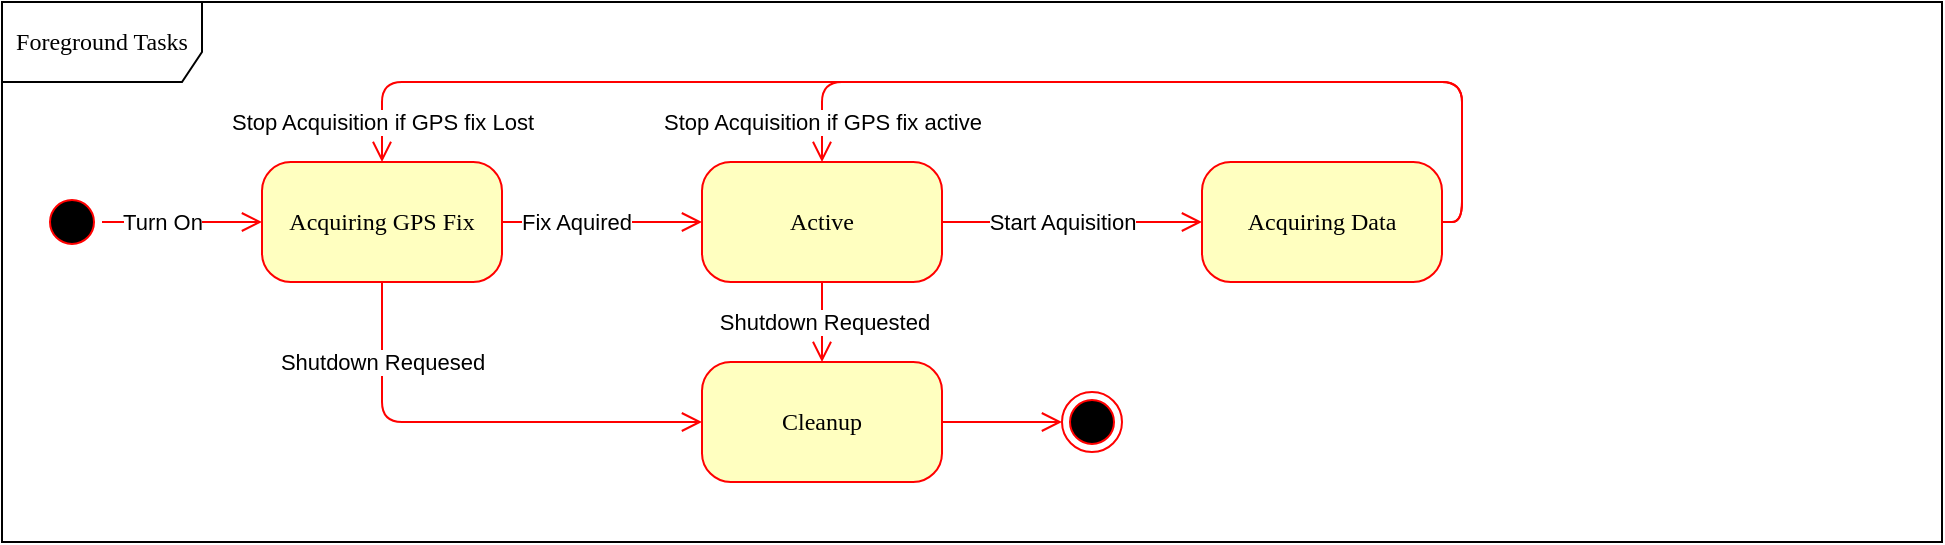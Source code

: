 <mxfile version="17.2.3" type="github">
  <diagram name="Page-1" id="58cdce13-f638-feb5-8d6f-7d28b1aa9fa0">
    <mxGraphModel dx="1422" dy="872" grid="1" gridSize="10" guides="1" tooltips="1" connect="1" arrows="1" fold="1" page="1" pageScale="1" pageWidth="1100" pageHeight="850" background="none" math="0" shadow="0">
      <root>
        <mxCell id="0" />
        <mxCell id="1" parent="0" />
        <mxCell id="E-dEQivBG-XzeHHKCT47-10" value="Foreground Tasks" style="shape=umlFrame;whiteSpace=wrap;html=1;rounded=1;shadow=0;comic=0;labelBackgroundColor=none;strokeWidth=1;fontFamily=Verdana;fontSize=12;align=center;width=100;height=40;" parent="1" vertex="1">
          <mxGeometry x="110" y="40" width="970" height="270" as="geometry" />
        </mxCell>
        <mxCell id="382b91b5511bd0f7-1" value="" style="ellipse;html=1;shape=startState;fillColor=#000000;strokeColor=#ff0000;rounded=1;shadow=0;comic=0;labelBackgroundColor=none;fontFamily=Verdana;fontSize=12;fontColor=#000000;align=center;direction=south;" parent="1" vertex="1">
          <mxGeometry x="130" y="135" width="30" height="30" as="geometry" />
        </mxCell>
        <mxCell id="382b91b5511bd0f7-6" value="Acquiring GPS Fix " style="rounded=1;whiteSpace=wrap;html=1;arcSize=24;fillColor=#ffffc0;strokeColor=#ff0000;shadow=0;comic=0;labelBackgroundColor=none;fontFamily=Verdana;fontSize=12;fontColor=#000000;align=center;" parent="1" vertex="1">
          <mxGeometry x="240" y="120" width="120" height="60" as="geometry" />
        </mxCell>
        <mxCell id="382b91b5511bd0f7-7" value="Cleanup" style="rounded=1;whiteSpace=wrap;html=1;arcSize=24;fillColor=#ffffc0;strokeColor=#ff0000;shadow=0;comic=0;labelBackgroundColor=none;fontFamily=Verdana;fontSize=12;fontColor=#000000;align=center;" parent="1" vertex="1">
          <mxGeometry x="460" y="220" width="120" height="60" as="geometry" />
        </mxCell>
        <mxCell id="2a3bc250acf0617d-9" style="edgeStyle=orthogonalEdgeStyle;html=1;labelBackgroundColor=none;endArrow=open;endSize=8;strokeColor=#ff0000;fontFamily=Verdana;fontSize=12;align=left;" parent="1" source="382b91b5511bd0f7-1" target="382b91b5511bd0f7-6" edge="1">
          <mxGeometry relative="1" as="geometry" />
        </mxCell>
        <mxCell id="E-dEQivBG-XzeHHKCT47-2" value="Turn On" style="edgeLabel;html=1;align=center;verticalAlign=middle;resizable=0;points=[];" parent="2a3bc250acf0617d-9" vertex="1" connectable="0">
          <mxGeometry x="0.221" y="1" relative="1" as="geometry">
            <mxPoint x="-19" y="1" as="offset" />
          </mxGeometry>
        </mxCell>
        <mxCell id="E-dEQivBG-XzeHHKCT47-1" value="" style="ellipse;html=1;shape=endState;fillColor=#000000;strokeColor=#ff0000;rounded=1;shadow=0;comic=0;labelBackgroundColor=none;fontFamily=Verdana;fontSize=12;fontColor=#000000;align=center;" parent="1" vertex="1">
          <mxGeometry x="640" y="235" width="30" height="30" as="geometry" />
        </mxCell>
        <mxCell id="E-dEQivBG-XzeHHKCT47-3" value="Active" style="rounded=1;whiteSpace=wrap;html=1;arcSize=24;fillColor=#ffffc0;strokeColor=#ff0000;shadow=0;comic=0;labelBackgroundColor=none;fontFamily=Verdana;fontSize=12;fontColor=#000000;align=center;" parent="1" vertex="1">
          <mxGeometry x="460" y="120" width="120" height="60" as="geometry" />
        </mxCell>
        <mxCell id="E-dEQivBG-XzeHHKCT47-4" style="edgeStyle=orthogonalEdgeStyle;html=1;labelBackgroundColor=none;endArrow=open;endSize=8;strokeColor=#ff0000;fontFamily=Verdana;fontSize=12;align=left;exitX=1;exitY=0.5;exitDx=0;exitDy=0;entryX=0;entryY=0.5;entryDx=0;entryDy=0;" parent="1" source="382b91b5511bd0f7-6" target="E-dEQivBG-XzeHHKCT47-3" edge="1">
          <mxGeometry relative="1" as="geometry">
            <mxPoint x="510" y="270" as="sourcePoint" />
            <Array as="points" />
            <mxPoint x="420" y="150" as="targetPoint" />
          </mxGeometry>
        </mxCell>
        <mxCell id="E-dEQivBG-XzeHHKCT47-5" value="Fix Aquired" style="edgeLabel;html=1;align=center;verticalAlign=middle;resizable=0;points=[];" parent="E-dEQivBG-XzeHHKCT47-4" vertex="1" connectable="0">
          <mxGeometry x="-0.325" y="1" relative="1" as="geometry">
            <mxPoint x="3" y="1" as="offset" />
          </mxGeometry>
        </mxCell>
        <mxCell id="E-dEQivBG-XzeHHKCT47-6" value="Acquiring Data" style="rounded=1;whiteSpace=wrap;html=1;arcSize=24;fillColor=#ffffc0;strokeColor=#ff0000;shadow=0;comic=0;labelBackgroundColor=none;fontFamily=Verdana;fontSize=12;fontColor=#000000;align=center;" parent="1" vertex="1">
          <mxGeometry x="710" y="120" width="120" height="60" as="geometry" />
        </mxCell>
        <mxCell id="E-dEQivBG-XzeHHKCT47-7" style="edgeStyle=orthogonalEdgeStyle;html=1;exitX=1;exitY=0.5;entryX=0;entryY=0.5;labelBackgroundColor=none;endArrow=open;endSize=8;strokeColor=#ff0000;fontFamily=Verdana;fontSize=12;align=left;entryDx=0;entryDy=0;exitDx=0;exitDy=0;" parent="1" source="E-dEQivBG-XzeHHKCT47-3" target="E-dEQivBG-XzeHHKCT47-6" edge="1">
          <mxGeometry relative="1" as="geometry">
            <mxPoint x="590" y="320" as="sourcePoint" />
            <mxPoint x="550" y="275" as="targetPoint" />
          </mxGeometry>
        </mxCell>
        <mxCell id="E-dEQivBG-XzeHHKCT47-8" value="Start Aquisition" style="edgeLabel;html=1;align=center;verticalAlign=middle;resizable=0;points=[];" parent="E-dEQivBG-XzeHHKCT47-7" vertex="1" connectable="0">
          <mxGeometry x="-0.323" relative="1" as="geometry">
            <mxPoint x="16" as="offset" />
          </mxGeometry>
        </mxCell>
        <mxCell id="E-dEQivBG-XzeHHKCT47-12" style="edgeStyle=orthogonalEdgeStyle;html=1;exitX=1;exitY=0.5;entryX=0.5;entryY=0;labelBackgroundColor=none;endArrow=open;endSize=8;strokeColor=#ff0000;fontFamily=Verdana;fontSize=12;align=left;entryDx=0;entryDy=0;exitDx=0;exitDy=0;" parent="1" source="E-dEQivBG-XzeHHKCT47-6" target="E-dEQivBG-XzeHHKCT47-3" edge="1">
          <mxGeometry relative="1" as="geometry">
            <mxPoint x="590" y="160" as="sourcePoint" />
            <mxPoint x="950" y="150" as="targetPoint" />
            <Array as="points">
              <mxPoint x="840" y="150" />
              <mxPoint x="840" y="80" />
              <mxPoint x="520" y="80" />
            </Array>
          </mxGeometry>
        </mxCell>
        <mxCell id="E-dEQivBG-XzeHHKCT47-13" value="Stop Acquisition if GPS fix active " style="edgeLabel;html=1;align=center;verticalAlign=middle;resizable=0;points=[];" parent="E-dEQivBG-XzeHHKCT47-12" vertex="1" connectable="0">
          <mxGeometry x="-0.323" relative="1" as="geometry">
            <mxPoint x="-251" y="20" as="offset" />
          </mxGeometry>
        </mxCell>
        <mxCell id="E-dEQivBG-XzeHHKCT47-20" style="edgeStyle=orthogonalEdgeStyle;html=1;exitX=0.5;exitY=1;entryX=0;entryY=0.5;labelBackgroundColor=none;endArrow=open;endSize=8;strokeColor=#ff0000;fontFamily=Verdana;fontSize=12;align=left;entryDx=0;entryDy=0;exitDx=0;exitDy=0;" parent="1" source="382b91b5511bd0f7-6" target="382b91b5511bd0f7-7" edge="1">
          <mxGeometry relative="1" as="geometry">
            <mxPoint x="590" y="160" as="sourcePoint" />
            <mxPoint x="720" y="160" as="targetPoint" />
            <Array as="points">
              <mxPoint x="300" y="250" />
            </Array>
          </mxGeometry>
        </mxCell>
        <mxCell id="E-dEQivBG-XzeHHKCT47-21" value="Shutdown Requesed" style="edgeLabel;html=1;align=center;verticalAlign=middle;resizable=0;points=[];" parent="E-dEQivBG-XzeHHKCT47-20" vertex="1" connectable="0">
          <mxGeometry x="-0.323" relative="1" as="geometry">
            <mxPoint x="-8" y="-30" as="offset" />
          </mxGeometry>
        </mxCell>
        <mxCell id="E-dEQivBG-XzeHHKCT47-22" style="edgeStyle=orthogonalEdgeStyle;html=1;exitX=0.5;exitY=1;entryX=0.5;entryY=0;labelBackgroundColor=none;endArrow=open;endSize=8;strokeColor=#ff0000;fontFamily=Verdana;fontSize=12;align=left;entryDx=0;entryDy=0;exitDx=0;exitDy=0;" parent="1" source="E-dEQivBG-XzeHHKCT47-3" target="382b91b5511bd0f7-7" edge="1">
          <mxGeometry relative="1" as="geometry">
            <mxPoint x="310" y="190" as="sourcePoint" />
            <mxPoint x="470" y="260" as="targetPoint" />
            <Array as="points" />
          </mxGeometry>
        </mxCell>
        <mxCell id="E-dEQivBG-XzeHHKCT47-24" style="edgeStyle=orthogonalEdgeStyle;html=1;exitX=1;exitY=0.5;entryX=0;entryY=0.5;labelBackgroundColor=none;endArrow=open;endSize=8;strokeColor=#ff0000;fontFamily=Verdana;fontSize=12;align=left;entryDx=0;entryDy=0;exitDx=0;exitDy=0;" parent="1" source="382b91b5511bd0f7-7" target="E-dEQivBG-XzeHHKCT47-1" edge="1">
          <mxGeometry relative="1" as="geometry">
            <mxPoint x="310" y="190" as="sourcePoint" />
            <mxPoint x="470" y="260" as="targetPoint" />
            <Array as="points">
              <mxPoint x="630" y="250" />
              <mxPoint x="630" y="250" />
            </Array>
          </mxGeometry>
        </mxCell>
        <mxCell id="E-dEQivBG-XzeHHKCT47-25" value="Shutdown Requested" style="edgeLabel;html=1;align=center;verticalAlign=middle;resizable=0;points=[];" parent="E-dEQivBG-XzeHHKCT47-24" vertex="1" connectable="0">
          <mxGeometry x="-0.323" relative="1" as="geometry">
            <mxPoint x="-80" y="-50" as="offset" />
          </mxGeometry>
        </mxCell>
        <mxCell id="_8E7MWxsPKYza4dlXM-j-1" style="edgeStyle=orthogonalEdgeStyle;html=1;exitX=1;exitY=0.5;entryX=0.5;entryY=0;labelBackgroundColor=none;endArrow=open;endSize=8;strokeColor=#ff0000;fontFamily=Verdana;fontSize=12;align=left;entryDx=0;entryDy=0;exitDx=0;exitDy=0;" edge="1" parent="1" source="E-dEQivBG-XzeHHKCT47-6" target="382b91b5511bd0f7-6">
          <mxGeometry relative="1" as="geometry">
            <mxPoint x="840" y="160.0" as="sourcePoint" />
            <mxPoint x="530.0" y="130.0" as="targetPoint" />
            <Array as="points">
              <mxPoint x="840" y="150" />
              <mxPoint x="840" y="80" />
              <mxPoint x="300" y="80" />
            </Array>
          </mxGeometry>
        </mxCell>
        <mxCell id="_8E7MWxsPKYza4dlXM-j-2" value="Stop Acquisition if GPS fix Lost " style="edgeLabel;html=1;align=center;verticalAlign=middle;resizable=0;points=[];" vertex="1" connectable="0" parent="_8E7MWxsPKYza4dlXM-j-1">
          <mxGeometry x="-0.323" relative="1" as="geometry">
            <mxPoint x="-397" y="20" as="offset" />
          </mxGeometry>
        </mxCell>
      </root>
    </mxGraphModel>
  </diagram>
</mxfile>
